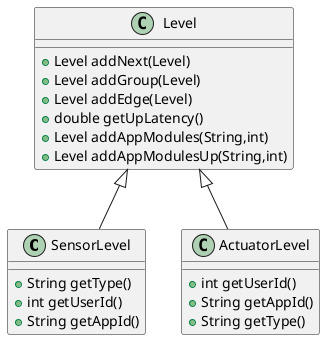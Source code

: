 @startuml
class SensorLevel {
+ String getType()
+ int getUserId()
+ String getAppId()
}

class Level {

+ Level addNext(Level)
+ Level addGroup(Level)
+ Level addEdge(Level)
+ double getUpLatency()
+ Level addAppModules(String,int)
+ Level addAppModulesUp(String,int)
}

class ActuatorLevel {
+ int getUserId()
+ String getAppId()
+ String getType()
}

Level <|-- SensorLevel
Level <|-- ActuatorLevel


@enduml
